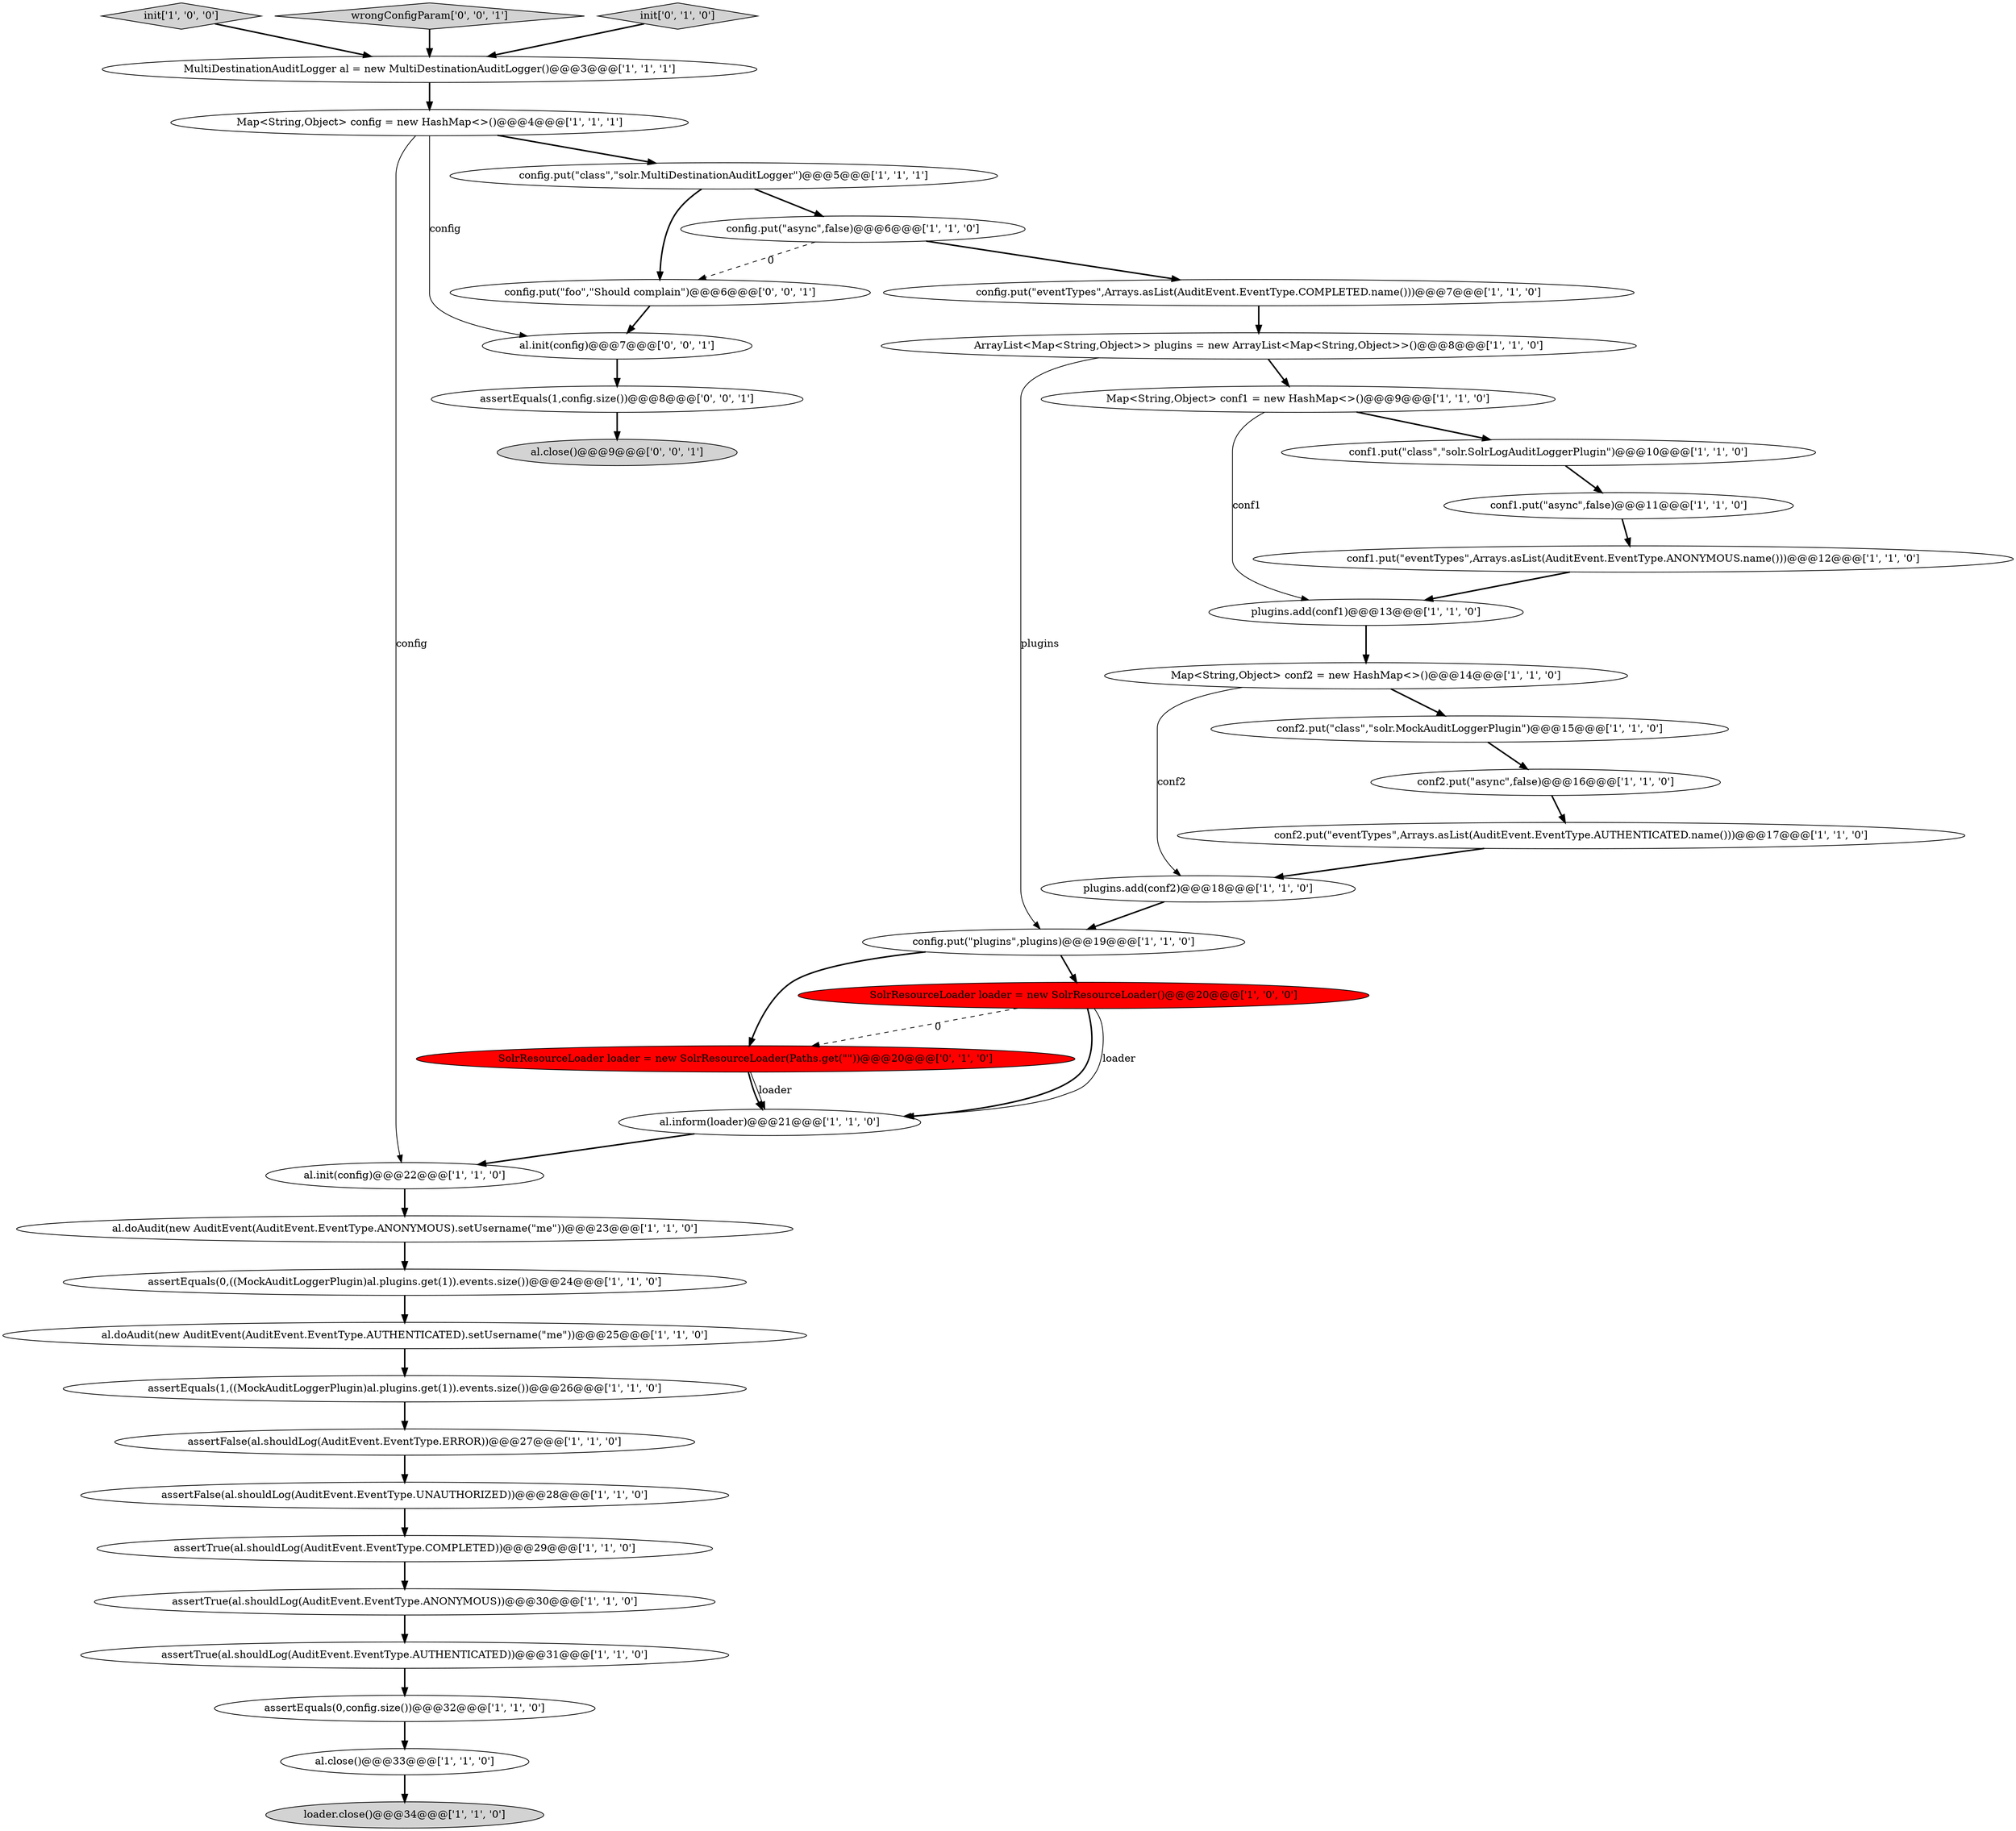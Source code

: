 digraph {
1 [style = filled, label = "init['1', '0', '0']", fillcolor = lightgray, shape = diamond image = "AAA0AAABBB1BBB"];
8 [style = filled, label = "al.close()@@@33@@@['1', '1', '0']", fillcolor = white, shape = ellipse image = "AAA0AAABBB1BBB"];
32 [style = filled, label = "assertTrue(al.shouldLog(AuditEvent.EventType.ANONYMOUS))@@@30@@@['1', '1', '0']", fillcolor = white, shape = ellipse image = "AAA0AAABBB1BBB"];
21 [style = filled, label = "SolrResourceLoader loader = new SolrResourceLoader()@@@20@@@['1', '0', '0']", fillcolor = red, shape = ellipse image = "AAA1AAABBB1BBB"];
7 [style = filled, label = "conf1.put(\"class\",\"solr.SolrLogAuditLoggerPlugin\")@@@10@@@['1', '1', '0']", fillcolor = white, shape = ellipse image = "AAA0AAABBB1BBB"];
17 [style = filled, label = "assertFalse(al.shouldLog(AuditEvent.EventType.UNAUTHORIZED))@@@28@@@['1', '1', '0']", fillcolor = white, shape = ellipse image = "AAA0AAABBB1BBB"];
3 [style = filled, label = "al.init(config)@@@22@@@['1', '1', '0']", fillcolor = white, shape = ellipse image = "AAA0AAABBB1BBB"];
22 [style = filled, label = "assertTrue(al.shouldLog(AuditEvent.EventType.AUTHENTICATED))@@@31@@@['1', '1', '0']", fillcolor = white, shape = ellipse image = "AAA0AAABBB1BBB"];
37 [style = filled, label = "wrongConfigParam['0', '0', '1']", fillcolor = lightgray, shape = diamond image = "AAA0AAABBB3BBB"];
26 [style = filled, label = "assertEquals(1,((MockAuditLoggerPlugin)al.plugins.get(1)).events.size())@@@26@@@['1', '1', '0']", fillcolor = white, shape = ellipse image = "AAA0AAABBB1BBB"];
16 [style = filled, label = "assertEquals(0,config.size())@@@32@@@['1', '1', '0']", fillcolor = white, shape = ellipse image = "AAA0AAABBB1BBB"];
33 [style = filled, label = "SolrResourceLoader loader = new SolrResourceLoader(Paths.get(\"\"))@@@20@@@['0', '1', '0']", fillcolor = red, shape = ellipse image = "AAA1AAABBB2BBB"];
15 [style = filled, label = "al.doAudit(new AuditEvent(AuditEvent.EventType.ANONYMOUS).setUsername(\"me\"))@@@23@@@['1', '1', '0']", fillcolor = white, shape = ellipse image = "AAA0AAABBB1BBB"];
38 [style = filled, label = "al.init(config)@@@7@@@['0', '0', '1']", fillcolor = white, shape = ellipse image = "AAA0AAABBB3BBB"];
23 [style = filled, label = "ArrayList<Map<String,Object>> plugins = new ArrayList<Map<String,Object>>()@@@8@@@['1', '1', '0']", fillcolor = white, shape = ellipse image = "AAA0AAABBB1BBB"];
28 [style = filled, label = "conf2.put(\"async\",false)@@@16@@@['1', '1', '0']", fillcolor = white, shape = ellipse image = "AAA0AAABBB1BBB"];
10 [style = filled, label = "conf1.put(\"eventTypes\",Arrays.asList(AuditEvent.EventType.ANONYMOUS.name()))@@@12@@@['1', '1', '0']", fillcolor = white, shape = ellipse image = "AAA0AAABBB1BBB"];
25 [style = filled, label = "conf1.put(\"async\",false)@@@11@@@['1', '1', '0']", fillcolor = white, shape = ellipse image = "AAA0AAABBB1BBB"];
18 [style = filled, label = "Map<String,Object> conf1 = new HashMap<>()@@@9@@@['1', '1', '0']", fillcolor = white, shape = ellipse image = "AAA0AAABBB1BBB"];
19 [style = filled, label = "config.put(\"async\",false)@@@6@@@['1', '1', '0']", fillcolor = white, shape = ellipse image = "AAA0AAABBB1BBB"];
24 [style = filled, label = "conf2.put(\"eventTypes\",Arrays.asList(AuditEvent.EventType.AUTHENTICATED.name()))@@@17@@@['1', '1', '0']", fillcolor = white, shape = ellipse image = "AAA0AAABBB1BBB"];
12 [style = filled, label = "plugins.add(conf1)@@@13@@@['1', '1', '0']", fillcolor = white, shape = ellipse image = "AAA0AAABBB1BBB"];
29 [style = filled, label = "plugins.add(conf2)@@@18@@@['1', '1', '0']", fillcolor = white, shape = ellipse image = "AAA0AAABBB1BBB"];
20 [style = filled, label = "Map<String,Object> conf2 = new HashMap<>()@@@14@@@['1', '1', '0']", fillcolor = white, shape = ellipse image = "AAA0AAABBB1BBB"];
6 [style = filled, label = "loader.close()@@@34@@@['1', '1', '0']", fillcolor = lightgray, shape = ellipse image = "AAA0AAABBB1BBB"];
4 [style = filled, label = "Map<String,Object> config = new HashMap<>()@@@4@@@['1', '1', '1']", fillcolor = white, shape = ellipse image = "AAA0AAABBB1BBB"];
13 [style = filled, label = "config.put(\"plugins\",plugins)@@@19@@@['1', '1', '0']", fillcolor = white, shape = ellipse image = "AAA0AAABBB1BBB"];
11 [style = filled, label = "conf2.put(\"class\",\"solr.MockAuditLoggerPlugin\")@@@15@@@['1', '1', '0']", fillcolor = white, shape = ellipse image = "AAA0AAABBB1BBB"];
27 [style = filled, label = "config.put(\"eventTypes\",Arrays.asList(AuditEvent.EventType.COMPLETED.name()))@@@7@@@['1', '1', '0']", fillcolor = white, shape = ellipse image = "AAA0AAABBB1BBB"];
35 [style = filled, label = "assertEquals(1,config.size())@@@8@@@['0', '0', '1']", fillcolor = white, shape = ellipse image = "AAA0AAABBB3BBB"];
34 [style = filled, label = "init['0', '1', '0']", fillcolor = lightgray, shape = diamond image = "AAA0AAABBB2BBB"];
39 [style = filled, label = "config.put(\"foo\",\"Should complain\")@@@6@@@['0', '0', '1']", fillcolor = white, shape = ellipse image = "AAA0AAABBB3BBB"];
14 [style = filled, label = "assertFalse(al.shouldLog(AuditEvent.EventType.ERROR))@@@27@@@['1', '1', '0']", fillcolor = white, shape = ellipse image = "AAA0AAABBB1BBB"];
0 [style = filled, label = "config.put(\"class\",\"solr.MultiDestinationAuditLogger\")@@@5@@@['1', '1', '1']", fillcolor = white, shape = ellipse image = "AAA0AAABBB1BBB"];
31 [style = filled, label = "assertEquals(0,((MockAuditLoggerPlugin)al.plugins.get(1)).events.size())@@@24@@@['1', '1', '0']", fillcolor = white, shape = ellipse image = "AAA0AAABBB1BBB"];
5 [style = filled, label = "assertTrue(al.shouldLog(AuditEvent.EventType.COMPLETED))@@@29@@@['1', '1', '0']", fillcolor = white, shape = ellipse image = "AAA0AAABBB1BBB"];
2 [style = filled, label = "MultiDestinationAuditLogger al = new MultiDestinationAuditLogger()@@@3@@@['1', '1', '1']", fillcolor = white, shape = ellipse image = "AAA0AAABBB1BBB"];
9 [style = filled, label = "al.doAudit(new AuditEvent(AuditEvent.EventType.AUTHENTICATED).setUsername(\"me\"))@@@25@@@['1', '1', '0']", fillcolor = white, shape = ellipse image = "AAA0AAABBB1BBB"];
36 [style = filled, label = "al.close()@@@9@@@['0', '0', '1']", fillcolor = lightgray, shape = ellipse image = "AAA0AAABBB3BBB"];
30 [style = filled, label = "al.inform(loader)@@@21@@@['1', '1', '0']", fillcolor = white, shape = ellipse image = "AAA0AAABBB1BBB"];
11->28 [style = bold, label=""];
17->5 [style = bold, label=""];
32->22 [style = bold, label=""];
16->8 [style = bold, label=""];
0->19 [style = bold, label=""];
31->9 [style = bold, label=""];
22->16 [style = bold, label=""];
18->12 [style = solid, label="conf1"];
4->3 [style = solid, label="config"];
20->29 [style = solid, label="conf2"];
26->14 [style = bold, label=""];
12->20 [style = bold, label=""];
23->13 [style = solid, label="plugins"];
14->17 [style = bold, label=""];
8->6 [style = bold, label=""];
3->15 [style = bold, label=""];
24->29 [style = bold, label=""];
21->30 [style = bold, label=""];
2->4 [style = bold, label=""];
4->0 [style = bold, label=""];
21->30 [style = solid, label="loader"];
9->26 [style = bold, label=""];
5->32 [style = bold, label=""];
0->39 [style = bold, label=""];
34->2 [style = bold, label=""];
30->3 [style = bold, label=""];
15->31 [style = bold, label=""];
21->33 [style = dashed, label="0"];
10->12 [style = bold, label=""];
19->39 [style = dashed, label="0"];
19->27 [style = bold, label=""];
33->30 [style = bold, label=""];
39->38 [style = bold, label=""];
28->24 [style = bold, label=""];
25->10 [style = bold, label=""];
27->23 [style = bold, label=""];
7->25 [style = bold, label=""];
1->2 [style = bold, label=""];
37->2 [style = bold, label=""];
33->30 [style = solid, label="loader"];
35->36 [style = bold, label=""];
18->7 [style = bold, label=""];
13->33 [style = bold, label=""];
13->21 [style = bold, label=""];
38->35 [style = bold, label=""];
4->38 [style = solid, label="config"];
23->18 [style = bold, label=""];
20->11 [style = bold, label=""];
29->13 [style = bold, label=""];
}
